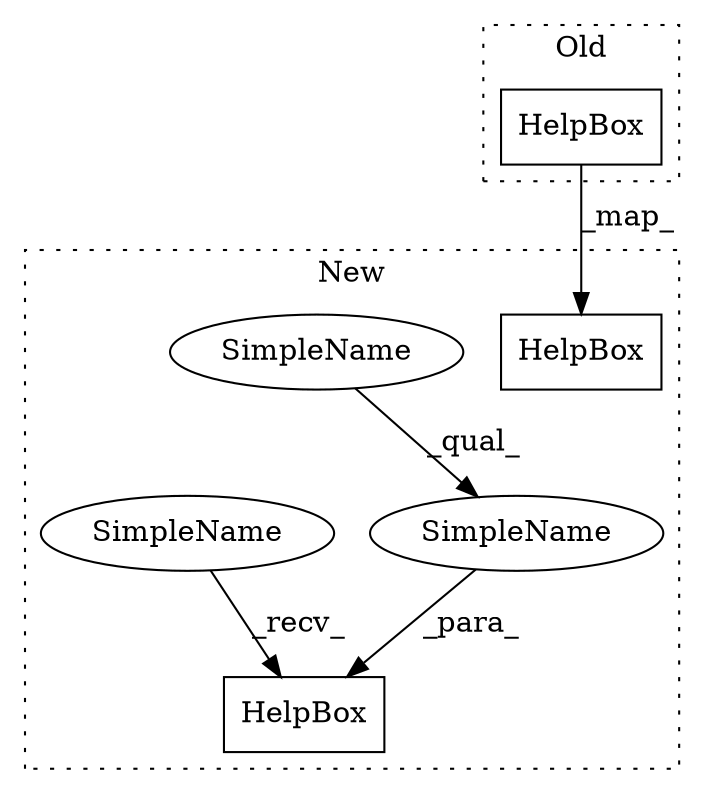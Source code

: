 digraph G {
subgraph cluster0 {
1 [label="HelpBox" a="32" s="9797,9845" l="8,1" shape="box"];
label = "Old";
style="dotted";
}
subgraph cluster1 {
2 [label="HelpBox" a="32" s="10914,10964" l="8,1" shape="box"];
3 [label="HelpBox" a="32" s="11824,11879" l="8,1" shape="box"];
4 [label="SimpleName" a="42" s="11863" l="16" shape="ellipse"];
5 [label="SimpleName" a="42" s="11863" l="11" shape="ellipse"];
6 [label="SimpleName" a="42" s="11808" l="15" shape="ellipse"];
label = "New";
style="dotted";
}
1 -> 2 [label="_map_"];
4 -> 3 [label="_para_"];
5 -> 4 [label="_qual_"];
6 -> 3 [label="_recv_"];
}